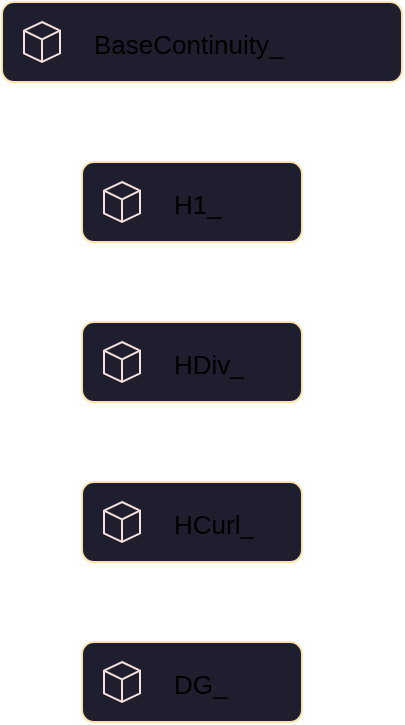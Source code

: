 <mxfile version="21.6.5" type="device">
  <diagram name="Page-1" id="gSFOo2CogLlwidSt94cw">
    <mxGraphModel dx="1468" dy="1037" grid="1" gridSize="10" guides="1" tooltips="1" connect="1" arrows="1" fold="1" page="1" pageScale="1" pageWidth="850" pageHeight="1100" math="0" shadow="0">
      <root>
        <mxCell id="0" />
        <mxCell id="1" style="" parent="0" />
        <mxCell id="BtulqSCK8blGL-9iJtS--1" value="" style="group;fontSize=16;fillColor=#1E1E2E;rounded=1;strokeColor=#F9E2AF;" vertex="1" connectable="0" parent="1">
          <mxGeometry x="120" y="160" width="200" height="40" as="geometry" />
        </mxCell>
        <mxCell id="BtulqSCK8blGL-9iJtS--2" value="" style="rounded=0;whiteSpace=wrap;html=1;fillColor=none;strokeColor=none;fontSize=16;" vertex="1" parent="BtulqSCK8blGL-9iJtS--1">
          <mxGeometry width="200" height="40" as="geometry" />
        </mxCell>
        <mxCell id="BtulqSCK8blGL-9iJtS--3" value="" style="html=1;whiteSpace=wrap;shape=isoCube2;backgroundOutline=1;isoAngle=15;fillColor=none;strokeColor=#F5E0DC;aspect=fixed;fontSize=16;" vertex="1" parent="BtulqSCK8blGL-9iJtS--1">
          <mxGeometry x="11" y="10" width="18" height="20" as="geometry" />
        </mxCell>
        <mxCell id="BtulqSCK8blGL-9iJtS--4" value="&lt;span style=&quot;border-color: var(--border-color);&quot;&gt;&lt;font style=&quot;font-size: 13px;&quot;&gt;BaseContinuity_&lt;/font&gt;&lt;/span&gt;" style="text;strokeColor=none;fillColor=none;align=left;verticalAlign=middle;spacingLeft=4;spacingRight=4;overflow=hidden;points=[[0,0.5],[1,0.5]];portConstraint=eastwest;rotatable=0;whiteSpace=wrap;html=1;fontSize=16;" vertex="1" parent="BtulqSCK8blGL-9iJtS--1">
          <mxGeometry x="40" y="5" width="150" height="30" as="geometry" />
        </mxCell>
        <mxCell id="BtulqSCK8blGL-9iJtS--35" value="" style="group;fillColor=none;" vertex="1" connectable="0" parent="1">
          <mxGeometry x="160" y="240" width="120" height="40" as="geometry" />
        </mxCell>
        <mxCell id="BtulqSCK8blGL-9iJtS--29" value="" style="group;fontSize=16;fillColor=#1E1E2E;rounded=1;strokeColor=#F9E2AF;container=0;" vertex="1" connectable="0" parent="BtulqSCK8blGL-9iJtS--35">
          <mxGeometry width="110" height="40" as="geometry" />
        </mxCell>
        <mxCell id="BtulqSCK8blGL-9iJtS--30" value="" style="rounded=0;whiteSpace=wrap;html=1;fillColor=none;strokeColor=none;fontSize=16;" vertex="1" parent="BtulqSCK8blGL-9iJtS--35">
          <mxGeometry width="120" height="40" as="geometry" />
        </mxCell>
        <mxCell id="BtulqSCK8blGL-9iJtS--31" value="" style="html=1;whiteSpace=wrap;shape=isoCube2;backgroundOutline=1;isoAngle=15;fillColor=none;strokeColor=#F5E0DC;aspect=fixed;fontSize=16;" vertex="1" parent="BtulqSCK8blGL-9iJtS--35">
          <mxGeometry x="11" y="10" width="18" height="20" as="geometry" />
        </mxCell>
        <mxCell id="BtulqSCK8blGL-9iJtS--32" value="&lt;span style=&quot;font-size: 13px;&quot;&gt;H1_&lt;/span&gt;" style="text;strokeColor=none;fillColor=none;align=left;verticalAlign=middle;spacingLeft=4;spacingRight=4;overflow=hidden;points=[[0,0.5],[1,0.5]];portConstraint=eastwest;rotatable=0;whiteSpace=wrap;html=1;fontSize=16;" vertex="1" parent="BtulqSCK8blGL-9iJtS--35">
          <mxGeometry x="40" y="5" width="60" height="30" as="geometry" />
        </mxCell>
        <mxCell id="BtulqSCK8blGL-9iJtS--36" value="" style="group" vertex="1" connectable="0" parent="1">
          <mxGeometry x="160" y="320" width="120" height="40" as="geometry" />
        </mxCell>
        <mxCell id="BtulqSCK8blGL-9iJtS--37" value="" style="group;fontSize=16;fillColor=#1E1E2E;rounded=1;strokeColor=#F9E2AF;container=0;" vertex="1" connectable="0" parent="BtulqSCK8blGL-9iJtS--36">
          <mxGeometry width="110" height="40" as="geometry" />
        </mxCell>
        <mxCell id="BtulqSCK8blGL-9iJtS--38" value="" style="rounded=0;whiteSpace=wrap;html=1;fillColor=none;strokeColor=none;fontSize=16;" vertex="1" parent="BtulqSCK8blGL-9iJtS--36">
          <mxGeometry width="120" height="40" as="geometry" />
        </mxCell>
        <mxCell id="BtulqSCK8blGL-9iJtS--39" value="" style="html=1;whiteSpace=wrap;shape=isoCube2;backgroundOutline=1;isoAngle=15;fillColor=none;strokeColor=#F5E0DC;aspect=fixed;fontSize=16;" vertex="1" parent="BtulqSCK8blGL-9iJtS--36">
          <mxGeometry x="11" y="10" width="18" height="20" as="geometry" />
        </mxCell>
        <mxCell id="BtulqSCK8blGL-9iJtS--40" value="&lt;span style=&quot;font-size: 13px;&quot;&gt;HDiv_&lt;/span&gt;" style="text;strokeColor=none;fillColor=none;align=left;verticalAlign=middle;spacingLeft=4;spacingRight=4;overflow=hidden;points=[[0,0.5],[1,0.5]];portConstraint=eastwest;rotatable=0;whiteSpace=wrap;html=1;fontSize=16;" vertex="1" parent="BtulqSCK8blGL-9iJtS--36">
          <mxGeometry x="40" y="5" width="60" height="30" as="geometry" />
        </mxCell>
        <mxCell id="BtulqSCK8blGL-9iJtS--41" value="" style="group" vertex="1" connectable="0" parent="1">
          <mxGeometry x="160" y="400" width="120" height="40" as="geometry" />
        </mxCell>
        <mxCell id="BtulqSCK8blGL-9iJtS--42" value="" style="group;fontSize=16;fillColor=#1E1E2E;rounded=1;strokeColor=#F9E2AF;container=0;" vertex="1" connectable="0" parent="BtulqSCK8blGL-9iJtS--41">
          <mxGeometry width="110" height="40" as="geometry" />
        </mxCell>
        <mxCell id="BtulqSCK8blGL-9iJtS--43" value="" style="rounded=0;whiteSpace=wrap;html=1;fillColor=none;strokeColor=none;fontSize=16;" vertex="1" parent="BtulqSCK8blGL-9iJtS--41">
          <mxGeometry width="120" height="40" as="geometry" />
        </mxCell>
        <mxCell id="BtulqSCK8blGL-9iJtS--44" value="" style="html=1;whiteSpace=wrap;shape=isoCube2;backgroundOutline=1;isoAngle=15;fillColor=none;strokeColor=#F5E0DC;aspect=fixed;fontSize=16;" vertex="1" parent="BtulqSCK8blGL-9iJtS--41">
          <mxGeometry x="11" y="10" width="18" height="20" as="geometry" />
        </mxCell>
        <mxCell id="BtulqSCK8blGL-9iJtS--45" value="&lt;span style=&quot;font-size: 13px;&quot;&gt;HCurl_&lt;/span&gt;" style="text;strokeColor=none;fillColor=none;align=left;verticalAlign=middle;spacingLeft=4;spacingRight=4;overflow=hidden;points=[[0,0.5],[1,0.5]];portConstraint=eastwest;rotatable=0;whiteSpace=wrap;html=1;fontSize=16;" vertex="1" parent="BtulqSCK8blGL-9iJtS--41">
          <mxGeometry x="40" y="5" width="60" height="30" as="geometry" />
        </mxCell>
        <mxCell id="BtulqSCK8blGL-9iJtS--46" value="" style="group" vertex="1" connectable="0" parent="1">
          <mxGeometry x="160" y="480" width="120" height="40" as="geometry" />
        </mxCell>
        <mxCell id="BtulqSCK8blGL-9iJtS--47" value="" style="group;fontSize=16;fillColor=#1E1E2E;rounded=1;strokeColor=#F9E2AF;container=0;" vertex="1" connectable="0" parent="BtulqSCK8blGL-9iJtS--46">
          <mxGeometry width="110" height="40" as="geometry" />
        </mxCell>
        <mxCell id="BtulqSCK8blGL-9iJtS--48" value="" style="rounded=0;whiteSpace=wrap;html=1;fillColor=none;strokeColor=none;fontSize=16;" vertex="1" parent="BtulqSCK8blGL-9iJtS--46">
          <mxGeometry width="120" height="40" as="geometry" />
        </mxCell>
        <mxCell id="BtulqSCK8blGL-9iJtS--49" value="" style="html=1;whiteSpace=wrap;shape=isoCube2;backgroundOutline=1;isoAngle=15;fillColor=none;strokeColor=#F5E0DC;aspect=fixed;fontSize=16;" vertex="1" parent="BtulqSCK8blGL-9iJtS--46">
          <mxGeometry x="11" y="10" width="18" height="20" as="geometry" />
        </mxCell>
        <mxCell id="BtulqSCK8blGL-9iJtS--50" value="&lt;span style=&quot;font-size: 13px;&quot;&gt;DG_&lt;/span&gt;" style="text;strokeColor=none;fillColor=none;align=left;verticalAlign=middle;spacingLeft=4;spacingRight=4;overflow=hidden;points=[[0,0.5],[1,0.5]];portConstraint=eastwest;rotatable=0;whiteSpace=wrap;html=1;fontSize=16;" vertex="1" parent="BtulqSCK8blGL-9iJtS--46">
          <mxGeometry x="40" y="5" width="60" height="30" as="geometry" />
        </mxCell>
      </root>
    </mxGraphModel>
  </diagram>
</mxfile>
